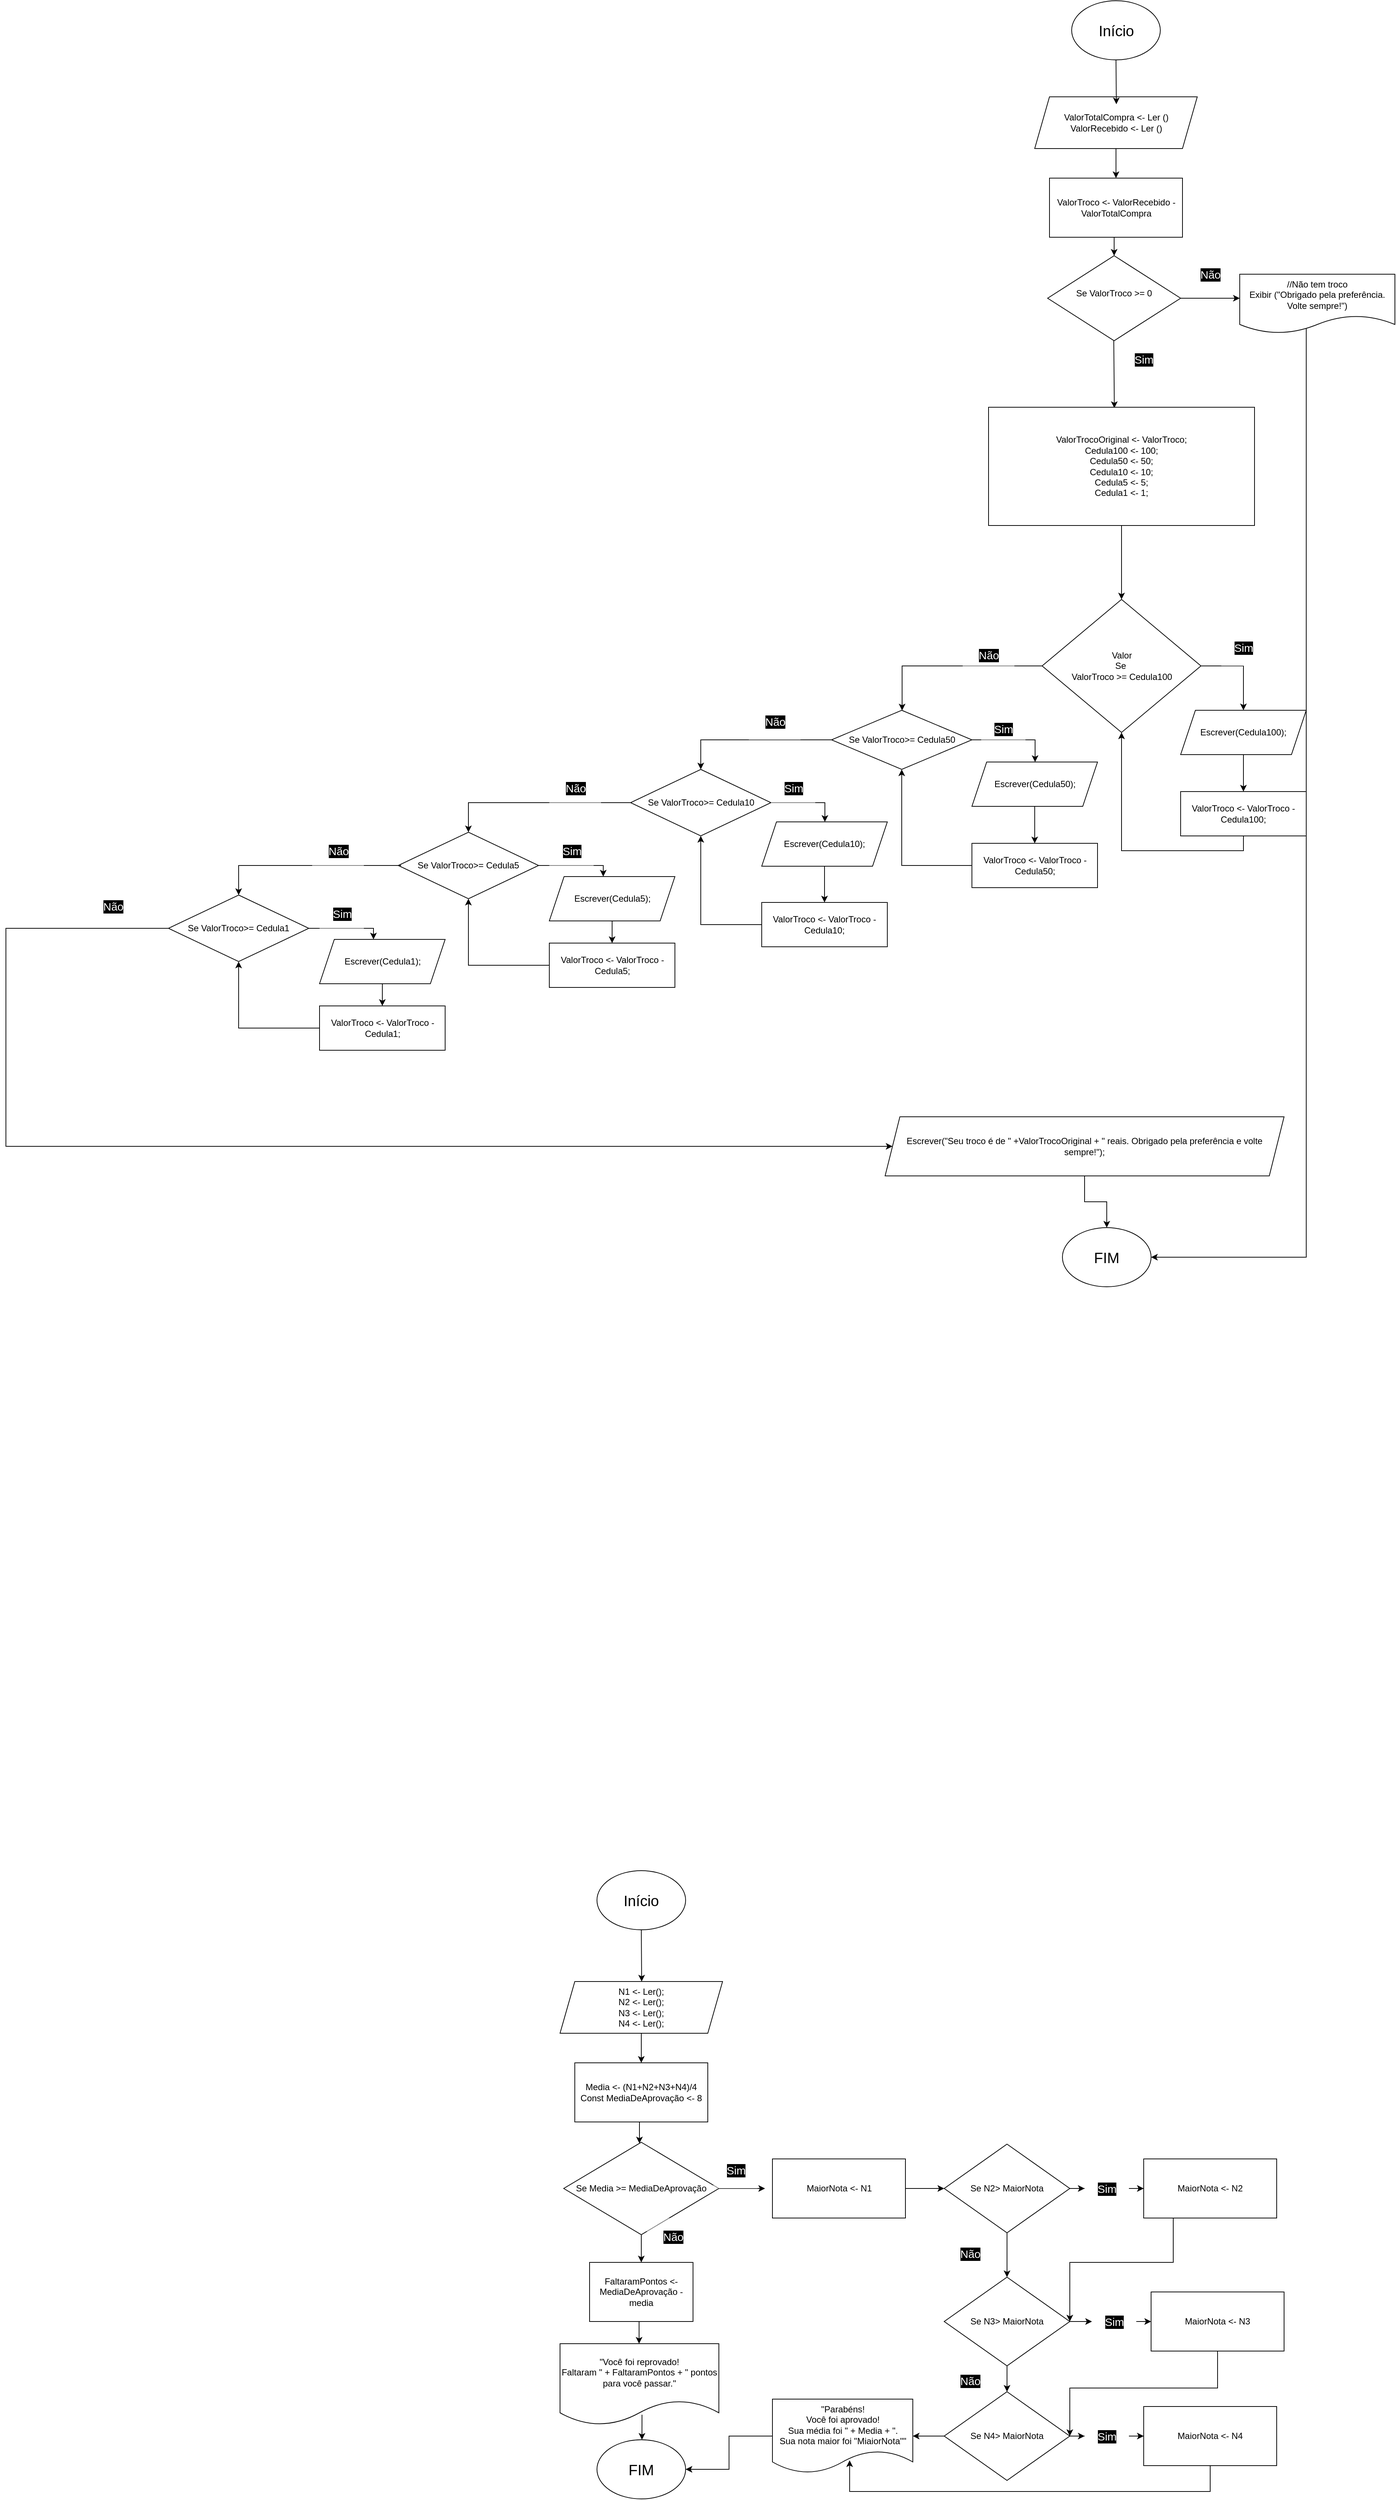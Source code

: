 <mxfile version="21.3.8" type="github">
  <diagram name="Página-1" id="r2xQb5WZQAOj9Y9dfqR0">
    <mxGraphModel dx="2036" dy="853" grid="1" gridSize="10" guides="1" tooltips="1" connect="1" arrows="1" fold="1" page="0" pageScale="1" pageWidth="827" pageHeight="1169" math="0" shadow="0">
      <root>
        <mxCell id="0" />
        <mxCell id="1" parent="0" />
        <mxCell id="rkdmeyJ-gslSqDaO4jJ8-1" value="&lt;font style=&quot;font-size: 20px;&quot;&gt;Início&lt;/font&gt;" style="ellipse;whiteSpace=wrap;html=1;" parent="1" vertex="1">
          <mxGeometry x="342.5" y="-120" width="120" height="80" as="geometry" />
        </mxCell>
        <mxCell id="U3ZBZgIVDwNOLRPqjOwI-8" value="" style="edgeStyle=orthogonalEdgeStyle;rounded=0;orthogonalLoop=1;jettySize=auto;html=1;" parent="1" source="rkdmeyJ-gslSqDaO4jJ8-3" target="U3ZBZgIVDwNOLRPqjOwI-6" edge="1">
          <mxGeometry relative="1" as="geometry" />
        </mxCell>
        <mxCell id="rkdmeyJ-gslSqDaO4jJ8-3" value="ValorTotalCompra &amp;lt;- Ler ()&lt;br&gt;ValorRecebido &amp;lt;- Ler ()" style="shape=parallelogram;perimeter=parallelogramPerimeter;whiteSpace=wrap;html=1;fixedSize=1;" parent="1" vertex="1">
          <mxGeometry x="292.5" y="10" width="220" height="70" as="geometry" />
        </mxCell>
        <mxCell id="rkdmeyJ-gslSqDaO4jJ8-4" value="Se ValorTroco &amp;gt;= 0&lt;br&gt;&amp;nbsp;" style="rhombus;whiteSpace=wrap;html=1;" parent="1" vertex="1">
          <mxGeometry x="310" y="225" width="180" height="115" as="geometry" />
        </mxCell>
        <mxCell id="rkdmeyJ-gslSqDaO4jJ8-15" value="" style="endArrow=classic;html=1;rounded=0;exitX=0.5;exitY=1;exitDx=0;exitDy=0;" parent="1" source="rkdmeyJ-gslSqDaO4jJ8-1" edge="1">
          <mxGeometry width="50" height="50" relative="1" as="geometry">
            <mxPoint x="399" y="80" as="sourcePoint" />
            <mxPoint x="403" y="20" as="targetPoint" />
            <Array as="points" />
          </mxGeometry>
        </mxCell>
        <mxCell id="rkdmeyJ-gslSqDaO4jJ8-17" value="" style="endArrow=classic;html=1;rounded=0;exitX=1;exitY=0.5;exitDx=0;exitDy=0;entryX=0;entryY=0.5;entryDx=0;entryDy=0;" parent="1" source="rkdmeyJ-gslSqDaO4jJ8-4" edge="1">
          <mxGeometry width="50" height="50" relative="1" as="geometry">
            <mxPoint x="520" y="240" as="sourcePoint" />
            <mxPoint x="570" y="282.5" as="targetPoint" />
            <Array as="points" />
          </mxGeometry>
        </mxCell>
        <mxCell id="rkdmeyJ-gslSqDaO4jJ8-19" value="Sim" style="rounded=0;html=1;strokeWidth=1;opacity=50;strokeColor=none;fillColor=#FFFFFF;fontColor=#ffffff;labelBackgroundColor=#000000;fontSize=15;" parent="1" vertex="1">
          <mxGeometry x="410" y="340" width="60" height="50" as="geometry" />
        </mxCell>
        <mxCell id="rkdmeyJ-gslSqDaO4jJ8-21" value="" style="endArrow=classic;html=1;rounded=0;exitX=0.5;exitY=1;exitDx=0;exitDy=0;entryX=0.473;entryY=0.007;entryDx=0;entryDy=0;entryPerimeter=0;" parent="1" target="rkdmeyJ-gslSqDaO4jJ8-40" edge="1">
          <mxGeometry width="50" height="50" relative="1" as="geometry">
            <mxPoint x="399.5" y="340" as="sourcePoint" />
            <mxPoint x="400" y="390" as="targetPoint" />
            <Array as="points" />
          </mxGeometry>
        </mxCell>
        <mxCell id="rkdmeyJ-gslSqDaO4jJ8-22" value="Não" style="rounded=0;html=1;strokeWidth=1;opacity=50;strokeColor=none;fillColor=#FFFFFF;fontColor=#ffffff;labelBackgroundColor=#000000;fontSize=15;" parent="1" vertex="1">
          <mxGeometry x="505" y="225" width="50" height="50" as="geometry" />
        </mxCell>
        <mxCell id="rkdmeyJ-gslSqDaO4jJ8-23" style="edgeStyle=orthogonalEdgeStyle;rounded=0;orthogonalLoop=1;jettySize=auto;html=1;exitX=0.5;exitY=1;exitDx=0;exitDy=0;" parent="1" source="rkdmeyJ-gslSqDaO4jJ8-4" target="rkdmeyJ-gslSqDaO4jJ8-4" edge="1">
          <mxGeometry relative="1" as="geometry" />
        </mxCell>
        <mxCell id="rkdmeyJ-gslSqDaO4jJ8-35" value="" style="edgeStyle=orthogonalEdgeStyle;rounded=0;orthogonalLoop=1;jettySize=auto;html=1;" parent="1" source="rkdmeyJ-gslSqDaO4jJ8-29" target="rkdmeyJ-gslSqDaO4jJ8-33" edge="1">
          <mxGeometry relative="1" as="geometry" />
        </mxCell>
        <mxCell id="rkdmeyJ-gslSqDaO4jJ8-29" value="Escrever(&quot;Seu troco é de &quot; +ValorTrocoOriginal + &quot; reais. Obrigado pela preferência e volte sempre!&quot;);" style="shape=parallelogram;perimeter=parallelogramPerimeter;whiteSpace=wrap;html=1;fixedSize=1;" parent="1" vertex="1">
          <mxGeometry x="90" y="1390" width="540" height="80" as="geometry" />
        </mxCell>
        <mxCell id="rkdmeyJ-gslSqDaO4jJ8-33" value="&lt;span style=&quot;font-size: 20px;&quot;&gt;FIM&lt;br&gt;&lt;/span&gt;" style="ellipse;whiteSpace=wrap;html=1;" parent="1" vertex="1">
          <mxGeometry x="330" y="1540" width="120" height="80" as="geometry" />
        </mxCell>
        <mxCell id="rkdmeyJ-gslSqDaO4jJ8-36" value="" style="edgeStyle=orthogonalEdgeStyle;rounded=0;orthogonalLoop=1;jettySize=auto;html=1;entryX=1;entryY=0.5;entryDx=0;entryDy=0;exitX=0.464;exitY=0.992;exitDx=0;exitDy=0;exitPerimeter=0;" parent="1" target="rkdmeyJ-gslSqDaO4jJ8-33" edge="1">
          <mxGeometry relative="1" as="geometry">
            <mxPoint x="662.08" y="312.02" as="sourcePoint" />
            <mxPoint x="550" y="760" as="targetPoint" />
            <Array as="points">
              <mxPoint x="660" y="312" />
              <mxPoint x="660" y="1580" />
            </Array>
          </mxGeometry>
        </mxCell>
        <mxCell id="rkdmeyJ-gslSqDaO4jJ8-39" value="" style="edgeStyle=orthogonalEdgeStyle;rounded=0;orthogonalLoop=1;jettySize=auto;html=1;" parent="1" target="rkdmeyJ-gslSqDaO4jJ8-4" edge="1">
          <mxGeometry relative="1" as="geometry">
            <Array as="points">
              <mxPoint x="400" y="190" />
              <mxPoint x="400" y="190" />
            </Array>
            <mxPoint x="400" y="180" as="sourcePoint" />
          </mxGeometry>
        </mxCell>
        <mxCell id="rkdmeyJ-gslSqDaO4jJ8-51" value="" style="edgeStyle=orthogonalEdgeStyle;rounded=0;orthogonalLoop=1;jettySize=auto;html=1;" parent="1" source="rkdmeyJ-gslSqDaO4jJ8-40" target="rkdmeyJ-gslSqDaO4jJ8-48" edge="1">
          <mxGeometry relative="1" as="geometry" />
        </mxCell>
        <mxCell id="rkdmeyJ-gslSqDaO4jJ8-40" value="ValorTrocoOriginal &amp;lt;- ValorTroco;&lt;br&gt;Cedula100 &amp;lt;- 100;&lt;br&gt;Cedula50 &amp;lt;- 50;&lt;br&gt;Cedula10 &amp;lt;- 10;&lt;br&gt;Cedula5 &amp;lt;- 5;&lt;br&gt;Cedula1 &amp;lt;- 1;" style="rounded=0;whiteSpace=wrap;html=1;" parent="1" vertex="1">
          <mxGeometry x="230" y="430" width="360" height="160" as="geometry" />
        </mxCell>
        <mxCell id="rkdmeyJ-gslSqDaO4jJ8-57" value="" style="edgeStyle=orthogonalEdgeStyle;rounded=0;orthogonalLoop=1;jettySize=auto;html=1;exitX=1;exitY=0.5;exitDx=0;exitDy=0;entryX=0.5;entryY=0;entryDx=0;entryDy=0;labelBackgroundColor=#FFFFFF;" parent="1" source="rkdmeyJ-gslSqDaO4jJ8-48" target="rkdmeyJ-gslSqDaO4jJ8-54" edge="1">
          <mxGeometry relative="1" as="geometry" />
        </mxCell>
        <mxCell id="rkdmeyJ-gslSqDaO4jJ8-59" style="edgeStyle=orthogonalEdgeStyle;rounded=0;orthogonalLoop=1;jettySize=auto;html=1;exitX=0;exitY=0.5;exitDx=0;exitDy=0;" parent="1" source="rkdmeyJ-gslSqDaO4jJ8-48" target="rkdmeyJ-gslSqDaO4jJ8-60" edge="1">
          <mxGeometry relative="1" as="geometry">
            <mxPoint x="200" y="910" as="targetPoint" />
            <Array as="points">
              <mxPoint x="113" y="780" />
            </Array>
          </mxGeometry>
        </mxCell>
        <mxCell id="rkdmeyJ-gslSqDaO4jJ8-48" value="Valor&lt;br&gt;Se&amp;nbsp;&lt;br&gt;ValorTroco &amp;gt;= Cedula100" style="rhombus;whiteSpace=wrap;html=1;" parent="1" vertex="1">
          <mxGeometry x="302.5" y="690" width="215" height="180" as="geometry" />
        </mxCell>
        <mxCell id="rkdmeyJ-gslSqDaO4jJ8-58" style="edgeStyle=orthogonalEdgeStyle;rounded=0;orthogonalLoop=1;jettySize=auto;html=1;exitX=0.5;exitY=1;exitDx=0;exitDy=0;" parent="1" source="rkdmeyJ-gslSqDaO4jJ8-52" target="rkdmeyJ-gslSqDaO4jJ8-48" edge="1">
          <mxGeometry relative="1" as="geometry">
            <mxPoint x="710" y="720" as="targetPoint" />
          </mxGeometry>
        </mxCell>
        <mxCell id="rkdmeyJ-gslSqDaO4jJ8-52" value="&lt;font style=&quot;vertical-align: inherit;&quot;&gt;&lt;font style=&quot;vertical-align: inherit;&quot;&gt;ValorTroco &amp;lt;- ValorTroco - Cedula100;&lt;/font&gt;&lt;/font&gt;" style="whiteSpace=wrap;html=1;" parent="1" vertex="1">
          <mxGeometry x="490" y="950" width="170" height="60" as="geometry" />
        </mxCell>
        <mxCell id="rkdmeyJ-gslSqDaO4jJ8-56" style="edgeStyle=orthogonalEdgeStyle;rounded=0;orthogonalLoop=1;jettySize=auto;html=1;exitX=0.5;exitY=1;exitDx=0;exitDy=0;" parent="1" source="rkdmeyJ-gslSqDaO4jJ8-54" target="rkdmeyJ-gslSqDaO4jJ8-52" edge="1">
          <mxGeometry relative="1" as="geometry" />
        </mxCell>
        <mxCell id="rkdmeyJ-gslSqDaO4jJ8-54" value="Escrever(Cedula100);" style="shape=parallelogram;perimeter=parallelogramPerimeter;whiteSpace=wrap;html=1;fixedSize=1;" parent="1" vertex="1">
          <mxGeometry x="490" y="840" width="170" height="60" as="geometry" />
        </mxCell>
        <mxCell id="rkdmeyJ-gslSqDaO4jJ8-67" style="edgeStyle=orthogonalEdgeStyle;rounded=0;orthogonalLoop=1;jettySize=auto;html=1;" parent="1" source="rkdmeyJ-gslSqDaO4jJ8-60" target="rkdmeyJ-gslSqDaO4jJ8-66" edge="1">
          <mxGeometry relative="1" as="geometry">
            <Array as="points">
              <mxPoint x="293" y="880" />
            </Array>
          </mxGeometry>
        </mxCell>
        <mxCell id="rkdmeyJ-gslSqDaO4jJ8-60" value="Se ValorTroco&amp;gt;= Cedula50" style="rhombus;whiteSpace=wrap;html=1;" parent="1" vertex="1">
          <mxGeometry x="17.5" y="840" width="190" height="80" as="geometry" />
        </mxCell>
        <mxCell id="rkdmeyJ-gslSqDaO4jJ8-61" value="Sim" style="rounded=0;html=1;strokeWidth=1;opacity=50;strokeColor=none;fillColor=#FFFFFF;fontColor=#ffffff;labelBackgroundColor=#000000;fontSize=15;" parent="1" vertex="1">
          <mxGeometry x="545" y="730" width="60" height="50" as="geometry" />
        </mxCell>
        <mxCell id="rkdmeyJ-gslSqDaO4jJ8-62" value="Não" style="rounded=0;html=1;strokeWidth=1;opacity=50;strokeColor=none;fillColor=#FFFFFF;fontColor=#ffffff;labelBackgroundColor=#000000;fontSize=15;" parent="1" vertex="1">
          <mxGeometry x="195" y="740" width="70" height="50" as="geometry" />
        </mxCell>
        <mxCell id="rkdmeyJ-gslSqDaO4jJ8-88" value="" style="edgeStyle=orthogonalEdgeStyle;rounded=0;orthogonalLoop=1;jettySize=auto;html=1;entryX=0.5;entryY=1;entryDx=0;entryDy=0;exitX=0;exitY=0.5;exitDx=0;exitDy=0;" parent="1" source="rkdmeyJ-gslSqDaO4jJ8-64" target="rkdmeyJ-gslSqDaO4jJ8-60" edge="1">
          <mxGeometry relative="1" as="geometry">
            <mxPoint x="292" y="1090" as="sourcePoint" />
          </mxGeometry>
        </mxCell>
        <mxCell id="rkdmeyJ-gslSqDaO4jJ8-64" value="&lt;font style=&quot;vertical-align: inherit;&quot;&gt;&lt;font style=&quot;vertical-align: inherit;&quot;&gt;ValorTroco &amp;lt;- ValorTroco - Cedula50;&lt;/font&gt;&lt;/font&gt;" style="whiteSpace=wrap;html=1;" parent="1" vertex="1">
          <mxGeometry x="207.5" y="1020" width="170" height="60" as="geometry" />
        </mxCell>
        <mxCell id="rkdmeyJ-gslSqDaO4jJ8-65" style="edgeStyle=orthogonalEdgeStyle;rounded=0;orthogonalLoop=1;jettySize=auto;html=1;exitX=0.5;exitY=1;exitDx=0;exitDy=0;" parent="1" source="rkdmeyJ-gslSqDaO4jJ8-66" target="rkdmeyJ-gslSqDaO4jJ8-64" edge="1">
          <mxGeometry relative="1" as="geometry" />
        </mxCell>
        <mxCell id="rkdmeyJ-gslSqDaO4jJ8-66" value="Escrever(Cedula50);" style="shape=parallelogram;perimeter=parallelogramPerimeter;whiteSpace=wrap;html=1;fixedSize=1;" parent="1" vertex="1">
          <mxGeometry x="207.5" y="910" width="170" height="60" as="geometry" />
        </mxCell>
        <mxCell id="rkdmeyJ-gslSqDaO4jJ8-68" value="Sim" style="rounded=0;html=1;strokeWidth=1;opacity=50;strokeColor=none;fillColor=#FFFFFF;fontColor=#ffffff;labelBackgroundColor=#000000;fontSize=15;" parent="1" vertex="1">
          <mxGeometry x="220" y="840" width="60" height="50" as="geometry" />
        </mxCell>
        <mxCell id="rkdmeyJ-gslSqDaO4jJ8-69" style="edgeStyle=orthogonalEdgeStyle;rounded=0;orthogonalLoop=1;jettySize=auto;html=1;" parent="1" source="rkdmeyJ-gslSqDaO4jJ8-70" target="rkdmeyJ-gslSqDaO4jJ8-73" edge="1">
          <mxGeometry relative="1" as="geometry">
            <Array as="points">
              <mxPoint x="8.5" y="965" />
            </Array>
          </mxGeometry>
        </mxCell>
        <mxCell id="rkdmeyJ-gslSqDaO4jJ8-86" value="" style="edgeStyle=orthogonalEdgeStyle;rounded=0;orthogonalLoop=1;jettySize=auto;html=1;exitX=0;exitY=0.5;exitDx=0;exitDy=0;" parent="1" source="rkdmeyJ-gslSqDaO4jJ8-70" target="rkdmeyJ-gslSqDaO4jJ8-80" edge="1">
          <mxGeometry relative="1" as="geometry">
            <mxPoint x="-284.5" y="960" as="sourcePoint" />
            <Array as="points">
              <mxPoint x="-474" y="965" />
            </Array>
          </mxGeometry>
        </mxCell>
        <mxCell id="rkdmeyJ-gslSqDaO4jJ8-70" value="Se ValorTroco&amp;gt;= Cedula10" style="rhombus;whiteSpace=wrap;html=1;" parent="1" vertex="1">
          <mxGeometry x="-254.5" y="920" width="190" height="90" as="geometry" />
        </mxCell>
        <mxCell id="rkdmeyJ-gslSqDaO4jJ8-91" style="edgeStyle=orthogonalEdgeStyle;rounded=0;orthogonalLoop=1;jettySize=auto;html=1;entryX=0.5;entryY=1;entryDx=0;entryDy=0;" parent="1" source="rkdmeyJ-gslSqDaO4jJ8-71" target="rkdmeyJ-gslSqDaO4jJ8-70" edge="1">
          <mxGeometry relative="1" as="geometry">
            <mxPoint x="-150" y="1020" as="targetPoint" />
            <Array as="points">
              <mxPoint x="-160" y="1130" />
            </Array>
          </mxGeometry>
        </mxCell>
        <mxCell id="rkdmeyJ-gslSqDaO4jJ8-71" value="ValorTroco &amp;lt;- ValorTroco - Cedula10;" style="whiteSpace=wrap;html=1;" parent="1" vertex="1">
          <mxGeometry x="-77" y="1100" width="170" height="60" as="geometry" />
        </mxCell>
        <mxCell id="rkdmeyJ-gslSqDaO4jJ8-72" style="edgeStyle=orthogonalEdgeStyle;rounded=0;orthogonalLoop=1;jettySize=auto;html=1;exitX=0.5;exitY=1;exitDx=0;exitDy=0;" parent="1" source="rkdmeyJ-gslSqDaO4jJ8-73" target="rkdmeyJ-gslSqDaO4jJ8-71" edge="1">
          <mxGeometry relative="1" as="geometry" />
        </mxCell>
        <mxCell id="rkdmeyJ-gslSqDaO4jJ8-73" value="Escrever(Cedula10);" style="shape=parallelogram;perimeter=parallelogramPerimeter;whiteSpace=wrap;html=1;fixedSize=1;" parent="1" vertex="1">
          <mxGeometry x="-77" y="991" width="170" height="60" as="geometry" />
        </mxCell>
        <mxCell id="rkdmeyJ-gslSqDaO4jJ8-74" value="Sim" style="rounded=0;html=1;strokeWidth=1;opacity=50;strokeColor=none;fillColor=#FFFFFF;fontColor=#ffffff;labelBackgroundColor=#000000;fontSize=15;" parent="1" vertex="1">
          <mxGeometry x="-64.5" y="920" width="60" height="50" as="geometry" />
        </mxCell>
        <mxCell id="rkdmeyJ-gslSqDaO4jJ8-77" style="edgeStyle=orthogonalEdgeStyle;rounded=0;orthogonalLoop=1;jettySize=auto;html=1;exitX=0;exitY=0.5;exitDx=0;exitDy=0;entryX=0.5;entryY=0;entryDx=0;entryDy=0;" parent="1" source="rkdmeyJ-gslSqDaO4jJ8-60" target="rkdmeyJ-gslSqDaO4jJ8-70" edge="1">
          <mxGeometry relative="1" as="geometry">
            <mxPoint x="-194.5" y="910" as="targetPoint" />
            <mxPoint x="-7" y="880" as="sourcePoint" />
            <Array as="points">
              <mxPoint x="-159" y="880" />
            </Array>
          </mxGeometry>
        </mxCell>
        <mxCell id="rkdmeyJ-gslSqDaO4jJ8-78" value="Não" style="rounded=0;html=1;strokeWidth=1;opacity=50;strokeColor=none;fillColor=#FFFFFF;fontColor=#ffffff;labelBackgroundColor=#000000;fontSize=15;" parent="1" vertex="1">
          <mxGeometry x="-94.5" y="830" width="70" height="50" as="geometry" />
        </mxCell>
        <mxCell id="rkdmeyJ-gslSqDaO4jJ8-79" style="edgeStyle=orthogonalEdgeStyle;rounded=0;orthogonalLoop=1;jettySize=auto;html=1;" parent="1" source="rkdmeyJ-gslSqDaO4jJ8-80" target="rkdmeyJ-gslSqDaO4jJ8-83" edge="1">
          <mxGeometry relative="1" as="geometry">
            <Array as="points">
              <mxPoint x="-291.5" y="1050" />
            </Array>
          </mxGeometry>
        </mxCell>
        <mxCell id="rkdmeyJ-gslSqDaO4jJ8-80" value="Se ValorTroco&amp;gt;= Cedula5" style="rhombus;whiteSpace=wrap;html=1;" parent="1" vertex="1">
          <mxGeometry x="-569" y="1005" width="190" height="90" as="geometry" />
        </mxCell>
        <mxCell id="rkdmeyJ-gslSqDaO4jJ8-108" style="edgeStyle=orthogonalEdgeStyle;rounded=0;orthogonalLoop=1;jettySize=auto;html=1;entryX=0.5;entryY=1;entryDx=0;entryDy=0;" parent="1" source="rkdmeyJ-gslSqDaO4jJ8-81" target="rkdmeyJ-gslSqDaO4jJ8-80" edge="1">
          <mxGeometry relative="1" as="geometry" />
        </mxCell>
        <mxCell id="rkdmeyJ-gslSqDaO4jJ8-81" value="ValorTroco &amp;lt;- ValorTroco - Cedula5;" style="whiteSpace=wrap;html=1;" parent="1" vertex="1">
          <mxGeometry x="-364.5" y="1155" width="170" height="60" as="geometry" />
        </mxCell>
        <mxCell id="rkdmeyJ-gslSqDaO4jJ8-82" style="edgeStyle=orthogonalEdgeStyle;rounded=0;orthogonalLoop=1;jettySize=auto;html=1;exitX=0.5;exitY=1;exitDx=0;exitDy=0;" parent="1" source="rkdmeyJ-gslSqDaO4jJ8-83" target="rkdmeyJ-gslSqDaO4jJ8-81" edge="1">
          <mxGeometry relative="1" as="geometry" />
        </mxCell>
        <mxCell id="rkdmeyJ-gslSqDaO4jJ8-83" value="Escrever(Cedula5);" style="shape=parallelogram;perimeter=parallelogramPerimeter;whiteSpace=wrap;html=1;fixedSize=1;" parent="1" vertex="1">
          <mxGeometry x="-364.5" y="1065" width="170" height="60" as="geometry" />
        </mxCell>
        <mxCell id="rkdmeyJ-gslSqDaO4jJ8-84" value="Sim" style="rounded=0;html=1;strokeWidth=1;opacity=50;strokeColor=none;fillColor=#FFFFFF;fontColor=#ffffff;labelBackgroundColor=#000000;fontSize=15;" parent="1" vertex="1">
          <mxGeometry x="-364.5" y="1005" width="60" height="50" as="geometry" />
        </mxCell>
        <mxCell id="rkdmeyJ-gslSqDaO4jJ8-101" value="" style="edgeStyle=orthogonalEdgeStyle;rounded=0;orthogonalLoop=1;jettySize=auto;html=1;exitX=0;exitY=0.5;exitDx=0;exitDy=0;" parent="1" target="rkdmeyJ-gslSqDaO4jJ8-103" edge="1">
          <mxGeometry relative="1" as="geometry">
            <mxPoint x="-565" y="1050" as="sourcePoint" />
            <Array as="points">
              <mxPoint x="-785" y="1050" />
            </Array>
          </mxGeometry>
        </mxCell>
        <mxCell id="rkdmeyJ-gslSqDaO4jJ8-102" style="edgeStyle=orthogonalEdgeStyle;rounded=0;orthogonalLoop=1;jettySize=auto;html=1;" parent="1" source="rkdmeyJ-gslSqDaO4jJ8-103" target="rkdmeyJ-gslSqDaO4jJ8-106" edge="1">
          <mxGeometry relative="1" as="geometry">
            <Array as="points">
              <mxPoint x="-602.5" y="1135" />
            </Array>
          </mxGeometry>
        </mxCell>
        <mxCell id="rkdmeyJ-gslSqDaO4jJ8-103" value="Se ValorTroco&amp;gt;= Cedula1" style="rhombus;whiteSpace=wrap;html=1;" parent="1" vertex="1">
          <mxGeometry x="-880" y="1090" width="190" height="90" as="geometry" />
        </mxCell>
        <mxCell id="rkdmeyJ-gslSqDaO4jJ8-109" style="edgeStyle=orthogonalEdgeStyle;rounded=0;orthogonalLoop=1;jettySize=auto;html=1;entryX=0.5;entryY=1;entryDx=0;entryDy=0;" parent="1" source="rkdmeyJ-gslSqDaO4jJ8-104" target="rkdmeyJ-gslSqDaO4jJ8-103" edge="1">
          <mxGeometry relative="1" as="geometry" />
        </mxCell>
        <mxCell id="rkdmeyJ-gslSqDaO4jJ8-104" value="ValorTroco &amp;lt;- ValorTroco - Cedula1;" style="whiteSpace=wrap;html=1;" parent="1" vertex="1">
          <mxGeometry x="-675.5" y="1240" width="170" height="60" as="geometry" />
        </mxCell>
        <mxCell id="rkdmeyJ-gslSqDaO4jJ8-105" style="edgeStyle=orthogonalEdgeStyle;rounded=0;orthogonalLoop=1;jettySize=auto;html=1;exitX=0.5;exitY=1;exitDx=0;exitDy=0;" parent="1" source="rkdmeyJ-gslSqDaO4jJ8-106" target="rkdmeyJ-gslSqDaO4jJ8-104" edge="1">
          <mxGeometry relative="1" as="geometry" />
        </mxCell>
        <mxCell id="rkdmeyJ-gslSqDaO4jJ8-106" value="Escrever(Cedula1);" style="shape=parallelogram;perimeter=parallelogramPerimeter;whiteSpace=wrap;html=1;fixedSize=1;" parent="1" vertex="1">
          <mxGeometry x="-675.5" y="1150" width="170" height="60" as="geometry" />
        </mxCell>
        <mxCell id="rkdmeyJ-gslSqDaO4jJ8-107" value="Sim" style="rounded=0;html=1;strokeWidth=1;opacity=50;strokeColor=none;fillColor=#FFFFFF;fontColor=#ffffff;labelBackgroundColor=#000000;fontSize=15;" parent="1" vertex="1">
          <mxGeometry x="-675.5" y="1090" width="60" height="50" as="geometry" />
        </mxCell>
        <mxCell id="rkdmeyJ-gslSqDaO4jJ8-112" value="Não" style="rounded=0;html=1;strokeWidth=1;opacity=50;strokeColor=none;fillColor=#FFFFFF;fontColor=#ffffff;labelBackgroundColor=#000000;fontSize=15;" parent="1" vertex="1">
          <mxGeometry x="-364.5" y="920" width="70" height="50" as="geometry" />
        </mxCell>
        <mxCell id="rkdmeyJ-gslSqDaO4jJ8-113" value="Não" style="rounded=0;html=1;strokeWidth=1;opacity=50;strokeColor=none;fillColor=#FFFFFF;fontColor=#ffffff;labelBackgroundColor=#000000;fontSize=15;" parent="1" vertex="1">
          <mxGeometry x="-685.5" y="1005" width="70" height="50" as="geometry" />
        </mxCell>
        <mxCell id="U3ZBZgIVDwNOLRPqjOwI-1" value="" style="edgeStyle=orthogonalEdgeStyle;rounded=0;orthogonalLoop=1;jettySize=auto;html=1;exitX=0;exitY=0.5;exitDx=0;exitDy=0;" parent="1" source="rkdmeyJ-gslSqDaO4jJ8-103" target="rkdmeyJ-gslSqDaO4jJ8-29" edge="1">
          <mxGeometry relative="1" as="geometry">
            <mxPoint x="-880" y="1130" as="sourcePoint" />
            <Array as="points">
              <mxPoint x="-1100" y="1135" />
              <mxPoint x="-1100" y="1430" />
            </Array>
            <mxPoint x="-1100" y="1170" as="targetPoint" />
          </mxGeometry>
        </mxCell>
        <mxCell id="U3ZBZgIVDwNOLRPqjOwI-2" value="Não" style="rounded=0;html=1;strokeWidth=1;opacity=50;strokeColor=none;fillColor=#FFFFFF;fontColor=#ffffff;labelBackgroundColor=#000000;fontSize=15;" parent="1" vertex="1">
          <mxGeometry x="-990" y="1080" width="70" height="50" as="geometry" />
        </mxCell>
        <mxCell id="U3ZBZgIVDwNOLRPqjOwI-6" value="ValorTroco &amp;lt;- ValorRecebido - ValorTotalCompra" style="rounded=0;whiteSpace=wrap;html=1;" parent="1" vertex="1">
          <mxGeometry x="312.5" y="120" width="180" height="80" as="geometry" />
        </mxCell>
        <mxCell id="U3ZBZgIVDwNOLRPqjOwI-9" value="//Não tem troco&lt;br&gt;Exibir (&quot;Obrigado pela preferência. Volte sempre!&quot;)" style="shape=document;whiteSpace=wrap;html=1;boundedLbl=1;" parent="1" vertex="1">
          <mxGeometry x="570" y="250" width="210" height="80" as="geometry" />
        </mxCell>
        <mxCell id="YnYCFKzmy0si7NrQEA58-1" value="&lt;font style=&quot;font-size: 20px;&quot;&gt;Início&lt;/font&gt;" style="ellipse;whiteSpace=wrap;html=1;" parent="1" vertex="1">
          <mxGeometry x="-300" y="2410" width="120" height="80" as="geometry" />
        </mxCell>
        <mxCell id="YnYCFKzmy0si7NrQEA58-2" value="" style="edgeStyle=orthogonalEdgeStyle;rounded=0;orthogonalLoop=1;jettySize=auto;html=1;" parent="1" source="YnYCFKzmy0si7NrQEA58-3" target="YnYCFKzmy0si7NrQEA58-16" edge="1">
          <mxGeometry relative="1" as="geometry" />
        </mxCell>
        <mxCell id="YnYCFKzmy0si7NrQEA58-3" value="N1 &amp;lt;- Ler();&lt;br&gt;N2 &amp;lt;- Ler();&lt;br&gt;N3 &amp;lt;- Ler();&lt;br&gt;N4 &amp;lt;- Ler();" style="shape=parallelogram;perimeter=parallelogramPerimeter;whiteSpace=wrap;html=1;fixedSize=1;" parent="1" vertex="1">
          <mxGeometry x="-350" y="2560" width="220" height="70" as="geometry" />
        </mxCell>
        <mxCell id="YnYCFKzmy0si7NrQEA58-4" value="" style="edgeStyle=orthogonalEdgeStyle;rounded=0;orthogonalLoop=1;jettySize=auto;html=1;" parent="1" source="YnYCFKzmy0si7NrQEA58-5" target="YnYCFKzmy0si7NrQEA58-12" edge="1">
          <mxGeometry relative="1" as="geometry" />
        </mxCell>
        <mxCell id="YnYCFKzmy0si7NrQEA58-5" value="Se Media &amp;gt;= MediaDeAprovação" style="rhombus;whiteSpace=wrap;html=1;" parent="1" vertex="1">
          <mxGeometry x="-345" y="2777.5" width="210" height="125" as="geometry" />
        </mxCell>
        <mxCell id="YnYCFKzmy0si7NrQEA58-6" value="" style="endArrow=classic;html=1;rounded=0;exitX=0.5;exitY=1;exitDx=0;exitDy=0;" parent="1" source="YnYCFKzmy0si7NrQEA58-1" edge="1">
          <mxGeometry width="50" height="50" relative="1" as="geometry">
            <mxPoint x="-243.5" y="2630" as="sourcePoint" />
            <mxPoint x="-239.5" y="2560" as="targetPoint" />
            <Array as="points" />
          </mxGeometry>
        </mxCell>
        <mxCell id="YnYCFKzmy0si7NrQEA58-7" value="" style="endArrow=classic;html=1;rounded=0;exitX=1;exitY=0.5;exitDx=0;exitDy=0;" parent="1" source="YnYCFKzmy0si7NrQEA58-5" edge="1">
          <mxGeometry width="50" height="50" relative="1" as="geometry">
            <mxPoint x="-122.5" y="2790" as="sourcePoint" />
            <mxPoint x="-72.5" y="2840" as="targetPoint" />
            <Array as="points" />
          </mxGeometry>
        </mxCell>
        <mxCell id="YnYCFKzmy0si7NrQEA58-8" value="Sim" style="rounded=0;html=1;strokeWidth=1;opacity=50;strokeColor=none;fillColor=#FFFFFF;fontColor=#ffffff;labelBackgroundColor=#000000;fontSize=15;" parent="1" vertex="1">
          <mxGeometry x="-142.5" y="2790" width="60" height="50" as="geometry" />
        </mxCell>
        <mxCell id="YnYCFKzmy0si7NrQEA58-9" value="Não" style="rounded=0;html=1;strokeWidth=1;opacity=50;strokeColor=none;fillColor=#FFFFFF;fontColor=#ffffff;labelBackgroundColor=#000000;fontSize=15;" parent="1" vertex="1">
          <mxGeometry x="-232.5" y="2880" width="70" height="50" as="geometry" />
        </mxCell>
        <mxCell id="YnYCFKzmy0si7NrQEA58-10" style="edgeStyle=orthogonalEdgeStyle;rounded=0;orthogonalLoop=1;jettySize=auto;html=1;exitX=0.5;exitY=1;exitDx=0;exitDy=0;" parent="1" source="YnYCFKzmy0si7NrQEA58-5" target="YnYCFKzmy0si7NrQEA58-5" edge="1">
          <mxGeometry relative="1" as="geometry" />
        </mxCell>
        <mxCell id="YnYCFKzmy0si7NrQEA58-11" value="" style="endArrow=classic;html=1;rounded=0;exitX=0.5;exitY=1;exitDx=0;exitDy=0;" parent="1" edge="1">
          <mxGeometry width="50" height="50" relative="1" as="geometry">
            <mxPoint x="-243" y="3010" as="sourcePoint" />
            <mxPoint x="-243" y="3050" as="targetPoint" />
            <Array as="points" />
          </mxGeometry>
        </mxCell>
        <mxCell id="YnYCFKzmy0si7NrQEA58-12" value="FaltaramPontos &amp;lt;- MediaDeAprovação - media" style="rounded=0;whiteSpace=wrap;html=1;" parent="1" vertex="1">
          <mxGeometry x="-310" y="2940" width="140" height="80" as="geometry" />
        </mxCell>
        <mxCell id="YnYCFKzmy0si7NrQEA58-13" value="&lt;span style=&quot;font-size: 20px;&quot;&gt;FIM&lt;br&gt;&lt;/span&gt;" style="ellipse;whiteSpace=wrap;html=1;" parent="1" vertex="1">
          <mxGeometry x="-300" y="3180" width="120" height="80" as="geometry" />
        </mxCell>
        <mxCell id="YnYCFKzmy0si7NrQEA58-15" value="" style="edgeStyle=orthogonalEdgeStyle;rounded=0;orthogonalLoop=1;jettySize=auto;html=1;" parent="1" target="YnYCFKzmy0si7NrQEA58-5" edge="1">
          <mxGeometry relative="1" as="geometry">
            <Array as="points">
              <mxPoint x="-242.5" y="2740" />
              <mxPoint x="-242.5" y="2740" />
            </Array>
            <mxPoint x="-242.5" y="2730" as="sourcePoint" />
          </mxGeometry>
        </mxCell>
        <mxCell id="YnYCFKzmy0si7NrQEA58-16" value="Media &amp;lt;- (N1+N2+N3+N4)/4&lt;br&gt;Const MediaDeAprovação &amp;lt;- 8" style="rounded=0;whiteSpace=wrap;html=1;" parent="1" vertex="1">
          <mxGeometry x="-330" y="2670" width="180" height="80" as="geometry" />
        </mxCell>
        <mxCell id="AUrWlwkpLpSwjgOGeYuH-26" style="edgeStyle=orthogonalEdgeStyle;rounded=0;orthogonalLoop=1;jettySize=auto;html=1;" parent="1" source="YnYCFKzmy0si7NrQEA58-17" target="YnYCFKzmy0si7NrQEA58-13" edge="1">
          <mxGeometry relative="1" as="geometry" />
        </mxCell>
        <mxCell id="YnYCFKzmy0si7NrQEA58-17" value="&lt;font style=&quot;vertical-align: inherit;&quot;&gt;&lt;font style=&quot;vertical-align: inherit;&quot;&gt;&lt;font style=&quot;vertical-align: inherit;&quot;&gt;&lt;font style=&quot;vertical-align: inherit;&quot;&gt;&lt;font style=&quot;vertical-align: inherit;&quot;&gt;&lt;font style=&quot;vertical-align: inherit;&quot;&gt;&lt;font style=&quot;vertical-align: inherit;&quot;&gt;&lt;font style=&quot;vertical-align: inherit;&quot;&gt;&lt;font style=&quot;vertical-align: inherit;&quot;&gt;&lt;font style=&quot;vertical-align: inherit;&quot;&gt;&lt;font style=&quot;vertical-align: inherit;&quot;&gt;&lt;font style=&quot;vertical-align: inherit;&quot;&gt;&quot;Parabéns! &lt;/font&gt;&lt;/font&gt;&lt;/font&gt;&lt;/font&gt;&lt;/font&gt;&lt;/font&gt;&lt;/font&gt;&lt;/font&gt;&lt;/font&gt;&lt;/font&gt;&lt;/font&gt;&lt;/font&gt;&lt;br&gt;&lt;font style=&quot;vertical-align: inherit;&quot;&gt;&lt;font style=&quot;vertical-align: inherit;&quot;&gt;&lt;font style=&quot;vertical-align: inherit;&quot;&gt;&lt;font style=&quot;vertical-align: inherit;&quot;&gt;&lt;font style=&quot;vertical-align: inherit;&quot;&gt;&lt;font style=&quot;vertical-align: inherit;&quot;&gt;&lt;font style=&quot;vertical-align: inherit;&quot;&gt;&lt;font style=&quot;vertical-align: inherit;&quot;&gt;&lt;font style=&quot;vertical-align: inherit;&quot;&gt;&lt;font style=&quot;vertical-align: inherit;&quot;&gt;&lt;font style=&quot;vertical-align: inherit;&quot;&gt;&lt;font style=&quot;vertical-align: inherit;&quot;&gt;Você foi aprovado! &lt;/font&gt;&lt;/font&gt;&lt;/font&gt;&lt;/font&gt;&lt;/font&gt;&lt;/font&gt;&lt;/font&gt;&lt;/font&gt;&lt;/font&gt;&lt;/font&gt;&lt;/font&gt;&lt;/font&gt;&lt;br&gt;&lt;font style=&quot;vertical-align: inherit;&quot;&gt;&lt;font style=&quot;vertical-align: inherit;&quot;&gt;&lt;font style=&quot;vertical-align: inherit;&quot;&gt;&lt;font style=&quot;vertical-align: inherit;&quot;&gt;&lt;font style=&quot;vertical-align: inherit;&quot;&gt;&lt;font style=&quot;vertical-align: inherit;&quot;&gt;&lt;font style=&quot;vertical-align: inherit;&quot;&gt;&lt;font style=&quot;vertical-align: inherit;&quot;&gt;&lt;font style=&quot;vertical-align: inherit;&quot;&gt;&lt;font style=&quot;vertical-align: inherit;&quot;&gt;&lt;font style=&quot;vertical-align: inherit;&quot;&gt;&lt;font style=&quot;vertical-align: inherit;&quot;&gt;Sua média foi &quot; + Media + &quot;. &lt;/font&gt;&lt;/font&gt;&lt;/font&gt;&lt;/font&gt;&lt;/font&gt;&lt;/font&gt;&lt;/font&gt;&lt;/font&gt;&lt;br&gt;&lt;font style=&quot;vertical-align: inherit;&quot;&gt;&lt;font style=&quot;vertical-align: inherit;&quot;&gt;&lt;font style=&quot;vertical-align: inherit;&quot;&gt;&lt;font style=&quot;vertical-align: inherit;&quot;&gt;&lt;font style=&quot;vertical-align: inherit;&quot;&gt;&lt;font style=&quot;vertical-align: inherit;&quot;&gt;&lt;font style=&quot;vertical-align: inherit;&quot;&gt;&lt;font style=&quot;vertical-align: inherit;&quot;&gt;Sua nota maior foi &quot;MiaiorNota&quot;&quot;&lt;/font&gt;&lt;/font&gt;&lt;/font&gt;&lt;/font&gt;&lt;/font&gt;&lt;/font&gt;&lt;/font&gt;&lt;/font&gt;&lt;br&gt;&lt;/font&gt;&lt;/font&gt;&lt;/font&gt;&lt;/font&gt;" style="shape=document;whiteSpace=wrap;html=1;boundedLbl=1;" parent="1" vertex="1">
          <mxGeometry x="-62.5" y="3125" width="190" height="100" as="geometry" />
        </mxCell>
        <mxCell id="YnYCFKzmy0si7NrQEA58-18" value="" style="edgeStyle=orthogonalEdgeStyle;rounded=0;orthogonalLoop=1;jettySize=auto;html=1;exitX=0.516;exitY=0.874;exitDx=0;exitDy=0;exitPerimeter=0;" parent="1" source="YnYCFKzmy0si7NrQEA58-19" target="YnYCFKzmy0si7NrQEA58-13" edge="1">
          <mxGeometry relative="1" as="geometry" />
        </mxCell>
        <mxCell id="YnYCFKzmy0si7NrQEA58-19" value="&lt;font style=&quot;vertical-align: inherit;&quot;&gt;&lt;font style=&quot;vertical-align: inherit;&quot;&gt;&quot;Você foi reprovado! &lt;/font&gt;&lt;/font&gt;&lt;br&gt;&lt;font style=&quot;vertical-align: inherit;&quot;&gt;&lt;font style=&quot;vertical-align: inherit;&quot;&gt;Faltaram &quot; + FaltaramPontos + &quot; pontos para você passar.&quot;&lt;/font&gt;&lt;/font&gt;" style="shape=document;whiteSpace=wrap;html=1;boundedLbl=1;" parent="1" vertex="1">
          <mxGeometry x="-350" y="3050" width="215" height="110" as="geometry" />
        </mxCell>
        <mxCell id="AUrWlwkpLpSwjgOGeYuH-2" value="" style="edgeStyle=orthogonalEdgeStyle;rounded=0;orthogonalLoop=1;jettySize=auto;html=1;" parent="1" source="YnYCFKzmy0si7NrQEA58-20" target="AUrWlwkpLpSwjgOGeYuH-1" edge="1">
          <mxGeometry relative="1" as="geometry" />
        </mxCell>
        <mxCell id="YnYCFKzmy0si7NrQEA58-20" value="&lt;font style=&quot;vertical-align: inherit;&quot;&gt;&lt;font style=&quot;vertical-align: inherit;&quot;&gt;MaiorNota &amp;lt;- N1&lt;/font&gt;&lt;/font&gt;" style="rounded=0;whiteSpace=wrap;html=1;" parent="1" vertex="1">
          <mxGeometry x="-62.5" y="2800" width="180" height="80" as="geometry" />
        </mxCell>
        <mxCell id="AUrWlwkpLpSwjgOGeYuH-4" value="" style="edgeStyle=orthogonalEdgeStyle;rounded=0;orthogonalLoop=1;jettySize=auto;html=1;entryX=0;entryY=0.5;entryDx=0;entryDy=0;" parent="1" source="AUrWlwkpLpSwjgOGeYuH-6" target="AUrWlwkpLpSwjgOGeYuH-29" edge="1">
          <mxGeometry relative="1" as="geometry">
            <mxPoint x="387.5" y="2840" as="targetPoint" />
          </mxGeometry>
        </mxCell>
        <mxCell id="AUrWlwkpLpSwjgOGeYuH-14" value="" style="edgeStyle=orthogonalEdgeStyle;rounded=0;orthogonalLoop=1;jettySize=auto;html=1;" parent="1" source="AUrWlwkpLpSwjgOGeYuH-1" target="AUrWlwkpLpSwjgOGeYuH-11" edge="1">
          <mxGeometry relative="1" as="geometry" />
        </mxCell>
        <mxCell id="AUrWlwkpLpSwjgOGeYuH-1" value="&lt;font style=&quot;vertical-align: inherit;&quot;&gt;&lt;font style=&quot;vertical-align: inherit;&quot;&gt;&lt;font style=&quot;vertical-align: inherit;&quot;&gt;&lt;font style=&quot;vertical-align: inherit;&quot;&gt;Se N2&amp;gt; MaiorNota&lt;br&gt;&lt;/font&gt;&lt;/font&gt;&lt;/font&gt;&lt;/font&gt;" style="rhombus;whiteSpace=wrap;html=1;rounded=0;" parent="1" vertex="1">
          <mxGeometry x="170" y="2780" width="170" height="120" as="geometry" />
        </mxCell>
        <mxCell id="AUrWlwkpLpSwjgOGeYuH-8" value="Não" style="rounded=0;html=1;strokeWidth=1;opacity=50;strokeColor=none;fillColor=#FFFFFF;fontColor=#ffffff;labelBackgroundColor=#000000;fontSize=15;" parent="1" vertex="1">
          <mxGeometry x="170" y="2902.5" width="70" height="50" as="geometry" />
        </mxCell>
        <mxCell id="AUrWlwkpLpSwjgOGeYuH-22" value="" style="edgeStyle=orthogonalEdgeStyle;rounded=0;orthogonalLoop=1;jettySize=auto;html=1;" parent="1" source="AUrWlwkpLpSwjgOGeYuH-11" target="AUrWlwkpLpSwjgOGeYuH-19" edge="1">
          <mxGeometry relative="1" as="geometry" />
        </mxCell>
        <mxCell id="AUrWlwkpLpSwjgOGeYuH-32" value="" style="edgeStyle=orthogonalEdgeStyle;rounded=0;orthogonalLoop=1;jettySize=auto;html=1;" parent="1" source="AUrWlwkpLpSwjgOGeYuH-13" target="AUrWlwkpLpSwjgOGeYuH-31" edge="1">
          <mxGeometry relative="1" as="geometry" />
        </mxCell>
        <mxCell id="AUrWlwkpLpSwjgOGeYuH-11" value="&lt;font style=&quot;vertical-align: inherit;&quot;&gt;&lt;font style=&quot;vertical-align: inherit;&quot;&gt;&lt;font style=&quot;vertical-align: inherit;&quot;&gt;&lt;font style=&quot;vertical-align: inherit;&quot;&gt;&lt;font style=&quot;vertical-align: inherit;&quot;&gt;&lt;font style=&quot;vertical-align: inherit;&quot;&gt;Se N3&amp;gt; MaiorNota&lt;/font&gt;&lt;/font&gt;&lt;/font&gt;&lt;/font&gt;&lt;/font&gt;&lt;/font&gt;" style="rhombus;whiteSpace=wrap;html=1;rounded=0;" parent="1" vertex="1">
          <mxGeometry x="170" y="2960" width="170" height="120" as="geometry" />
        </mxCell>
        <mxCell id="AUrWlwkpLpSwjgOGeYuH-25" value="" style="edgeStyle=orthogonalEdgeStyle;rounded=0;orthogonalLoop=1;jettySize=auto;html=1;" parent="1" source="AUrWlwkpLpSwjgOGeYuH-19" target="YnYCFKzmy0si7NrQEA58-17" edge="1">
          <mxGeometry relative="1" as="geometry" />
        </mxCell>
        <mxCell id="AUrWlwkpLpSwjgOGeYuH-37" value="" style="edgeStyle=orthogonalEdgeStyle;rounded=0;orthogonalLoop=1;jettySize=auto;html=1;" parent="1" source="AUrWlwkpLpSwjgOGeYuH-21" target="AUrWlwkpLpSwjgOGeYuH-36" edge="1">
          <mxGeometry relative="1" as="geometry" />
        </mxCell>
        <mxCell id="AUrWlwkpLpSwjgOGeYuH-19" value="&lt;font style=&quot;vertical-align: inherit;&quot;&gt;&lt;font style=&quot;vertical-align: inherit;&quot;&gt;&lt;font style=&quot;vertical-align: inherit;&quot;&gt;&lt;font style=&quot;vertical-align: inherit;&quot;&gt;&lt;font style=&quot;vertical-align: inherit;&quot;&gt;&lt;font style=&quot;vertical-align: inherit;&quot;&gt;&lt;font style=&quot;vertical-align: inherit;&quot;&gt;&lt;font style=&quot;vertical-align: inherit;&quot;&gt;Se N4&amp;gt; MaiorNota&lt;/font&gt;&lt;/font&gt;&lt;/font&gt;&lt;/font&gt;&lt;/font&gt;&lt;/font&gt;&lt;/font&gt;&lt;/font&gt;" style="rhombus;whiteSpace=wrap;html=1;rounded=0;" parent="1" vertex="1">
          <mxGeometry x="170" y="3115" width="170" height="120" as="geometry" />
        </mxCell>
        <mxCell id="AUrWlwkpLpSwjgOGeYuH-23" value="Não" style="rounded=0;html=1;strokeWidth=1;opacity=50;strokeColor=none;fillColor=#FFFFFF;fontColor=#ffffff;labelBackgroundColor=#000000;fontSize=15;" parent="1" vertex="1">
          <mxGeometry x="170" y="3075" width="70" height="50" as="geometry" />
        </mxCell>
        <mxCell id="AUrWlwkpLpSwjgOGeYuH-30" style="edgeStyle=orthogonalEdgeStyle;rounded=0;orthogonalLoop=1;jettySize=auto;html=1;" parent="1" source="AUrWlwkpLpSwjgOGeYuH-29" target="AUrWlwkpLpSwjgOGeYuH-11" edge="1">
          <mxGeometry relative="1" as="geometry">
            <mxPoint x="340" y="3020" as="targetPoint" />
            <Array as="points">
              <mxPoint x="480" y="2940" />
              <mxPoint x="340" y="2940" />
            </Array>
          </mxGeometry>
        </mxCell>
        <mxCell id="AUrWlwkpLpSwjgOGeYuH-29" value="&lt;font style=&quot;vertical-align: inherit;&quot;&gt;&lt;font style=&quot;vertical-align: inherit;&quot;&gt;&lt;font style=&quot;vertical-align: inherit;&quot;&gt;&lt;font style=&quot;vertical-align: inherit;&quot;&gt;MaiorNota &amp;lt;- N2&lt;/font&gt;&lt;/font&gt;&lt;/font&gt;&lt;/font&gt;" style="rounded=0;whiteSpace=wrap;html=1;" parent="1" vertex="1">
          <mxGeometry x="440" y="2800" width="180" height="80" as="geometry" />
        </mxCell>
        <mxCell id="AUrWlwkpLpSwjgOGeYuH-34" style="edgeStyle=orthogonalEdgeStyle;rounded=0;orthogonalLoop=1;jettySize=auto;html=1;" parent="1" source="AUrWlwkpLpSwjgOGeYuH-31" target="AUrWlwkpLpSwjgOGeYuH-19" edge="1">
          <mxGeometry relative="1" as="geometry">
            <mxPoint x="290" y="3150" as="targetPoint" />
            <Array as="points">
              <mxPoint x="540" y="3110" />
              <mxPoint x="340" y="3110" />
            </Array>
          </mxGeometry>
        </mxCell>
        <mxCell id="AUrWlwkpLpSwjgOGeYuH-31" value="&lt;font style=&quot;vertical-align: inherit;&quot;&gt;&lt;font style=&quot;vertical-align: inherit;&quot;&gt;&lt;font style=&quot;vertical-align: inherit;&quot;&gt;&lt;font style=&quot;vertical-align: inherit;&quot;&gt;&lt;font style=&quot;vertical-align: inherit;&quot;&gt;&lt;font style=&quot;vertical-align: inherit;&quot;&gt;MaiorNota &amp;lt;- N3&lt;/font&gt;&lt;/font&gt;&lt;/font&gt;&lt;/font&gt;&lt;/font&gt;&lt;/font&gt;" style="rounded=0;whiteSpace=wrap;html=1;" parent="1" vertex="1">
          <mxGeometry x="450" y="2980" width="180" height="80" as="geometry" />
        </mxCell>
        <mxCell id="AUrWlwkpLpSwjgOGeYuH-39" style="edgeStyle=orthogonalEdgeStyle;rounded=0;orthogonalLoop=1;jettySize=auto;html=1;entryX=0.55;entryY=0.828;entryDx=0;entryDy=0;entryPerimeter=0;" parent="1" source="AUrWlwkpLpSwjgOGeYuH-36" target="YnYCFKzmy0si7NrQEA58-17" edge="1">
          <mxGeometry relative="1" as="geometry">
            <Array as="points">
              <mxPoint x="530" y="3250" />
              <mxPoint x="42" y="3250" />
            </Array>
          </mxGeometry>
        </mxCell>
        <mxCell id="AUrWlwkpLpSwjgOGeYuH-36" value="&lt;font style=&quot;vertical-align: inherit;&quot;&gt;&lt;font style=&quot;vertical-align: inherit;&quot;&gt;&lt;font style=&quot;vertical-align: inherit;&quot;&gt;&lt;font style=&quot;vertical-align: inherit;&quot;&gt;&lt;font style=&quot;vertical-align: inherit;&quot;&gt;&lt;font style=&quot;vertical-align: inherit;&quot;&gt;&lt;font style=&quot;vertical-align: inherit;&quot;&gt;&lt;font style=&quot;vertical-align: inherit;&quot;&gt;MaiorNota &amp;lt;- N4&lt;/font&gt;&lt;/font&gt;&lt;/font&gt;&lt;/font&gt;&lt;/font&gt;&lt;/font&gt;&lt;/font&gt;&lt;/font&gt;" style="rounded=0;whiteSpace=wrap;html=1;" parent="1" vertex="1">
          <mxGeometry x="440" y="3135" width="180" height="80" as="geometry" />
        </mxCell>
        <mxCell id="AUrWlwkpLpSwjgOGeYuH-40" value="" style="edgeStyle=orthogonalEdgeStyle;rounded=0;orthogonalLoop=1;jettySize=auto;html=1;" parent="1" source="AUrWlwkpLpSwjgOGeYuH-19" target="AUrWlwkpLpSwjgOGeYuH-21" edge="1">
          <mxGeometry relative="1" as="geometry">
            <mxPoint x="340" y="3175" as="sourcePoint" />
            <mxPoint x="440" y="3175" as="targetPoint" />
          </mxGeometry>
        </mxCell>
        <mxCell id="AUrWlwkpLpSwjgOGeYuH-21" value="Sim" style="rounded=0;html=1;strokeWidth=1;opacity=50;strokeColor=none;fillColor=#FFFFFF;fontColor=#ffffff;labelBackgroundColor=#000000;fontSize=15;" parent="1" vertex="1">
          <mxGeometry x="360" y="3150" width="60" height="50" as="geometry" />
        </mxCell>
        <mxCell id="AUrWlwkpLpSwjgOGeYuH-41" value="" style="edgeStyle=orthogonalEdgeStyle;rounded=0;orthogonalLoop=1;jettySize=auto;html=1;" parent="1" source="AUrWlwkpLpSwjgOGeYuH-11" target="AUrWlwkpLpSwjgOGeYuH-13" edge="1">
          <mxGeometry relative="1" as="geometry">
            <mxPoint x="340" y="3020" as="sourcePoint" />
            <mxPoint x="450" y="3020" as="targetPoint" />
          </mxGeometry>
        </mxCell>
        <mxCell id="AUrWlwkpLpSwjgOGeYuH-13" value="Sim" style="rounded=0;html=1;strokeWidth=1;opacity=50;strokeColor=none;fillColor=#FFFFFF;fontColor=#ffffff;labelBackgroundColor=#000000;fontSize=15;" parent="1" vertex="1">
          <mxGeometry x="370" y="2995" width="60" height="50" as="geometry" />
        </mxCell>
        <mxCell id="AUrWlwkpLpSwjgOGeYuH-43" value="" style="edgeStyle=orthogonalEdgeStyle;rounded=0;orthogonalLoop=1;jettySize=auto;html=1;entryX=0;entryY=0.5;entryDx=0;entryDy=0;" parent="1" source="AUrWlwkpLpSwjgOGeYuH-1" target="AUrWlwkpLpSwjgOGeYuH-6" edge="1">
          <mxGeometry relative="1" as="geometry">
            <mxPoint x="340" y="2840" as="sourcePoint" />
            <mxPoint x="440" y="2840" as="targetPoint" />
          </mxGeometry>
        </mxCell>
        <mxCell id="AUrWlwkpLpSwjgOGeYuH-6" value="Sim" style="rounded=0;html=1;strokeWidth=1;opacity=50;strokeColor=none;fillColor=#FFFFFF;fontColor=#ffffff;labelBackgroundColor=#000000;fontSize=15;" parent="1" vertex="1">
          <mxGeometry x="360" y="2815" width="60" height="50" as="geometry" />
        </mxCell>
      </root>
    </mxGraphModel>
  </diagram>
</mxfile>
